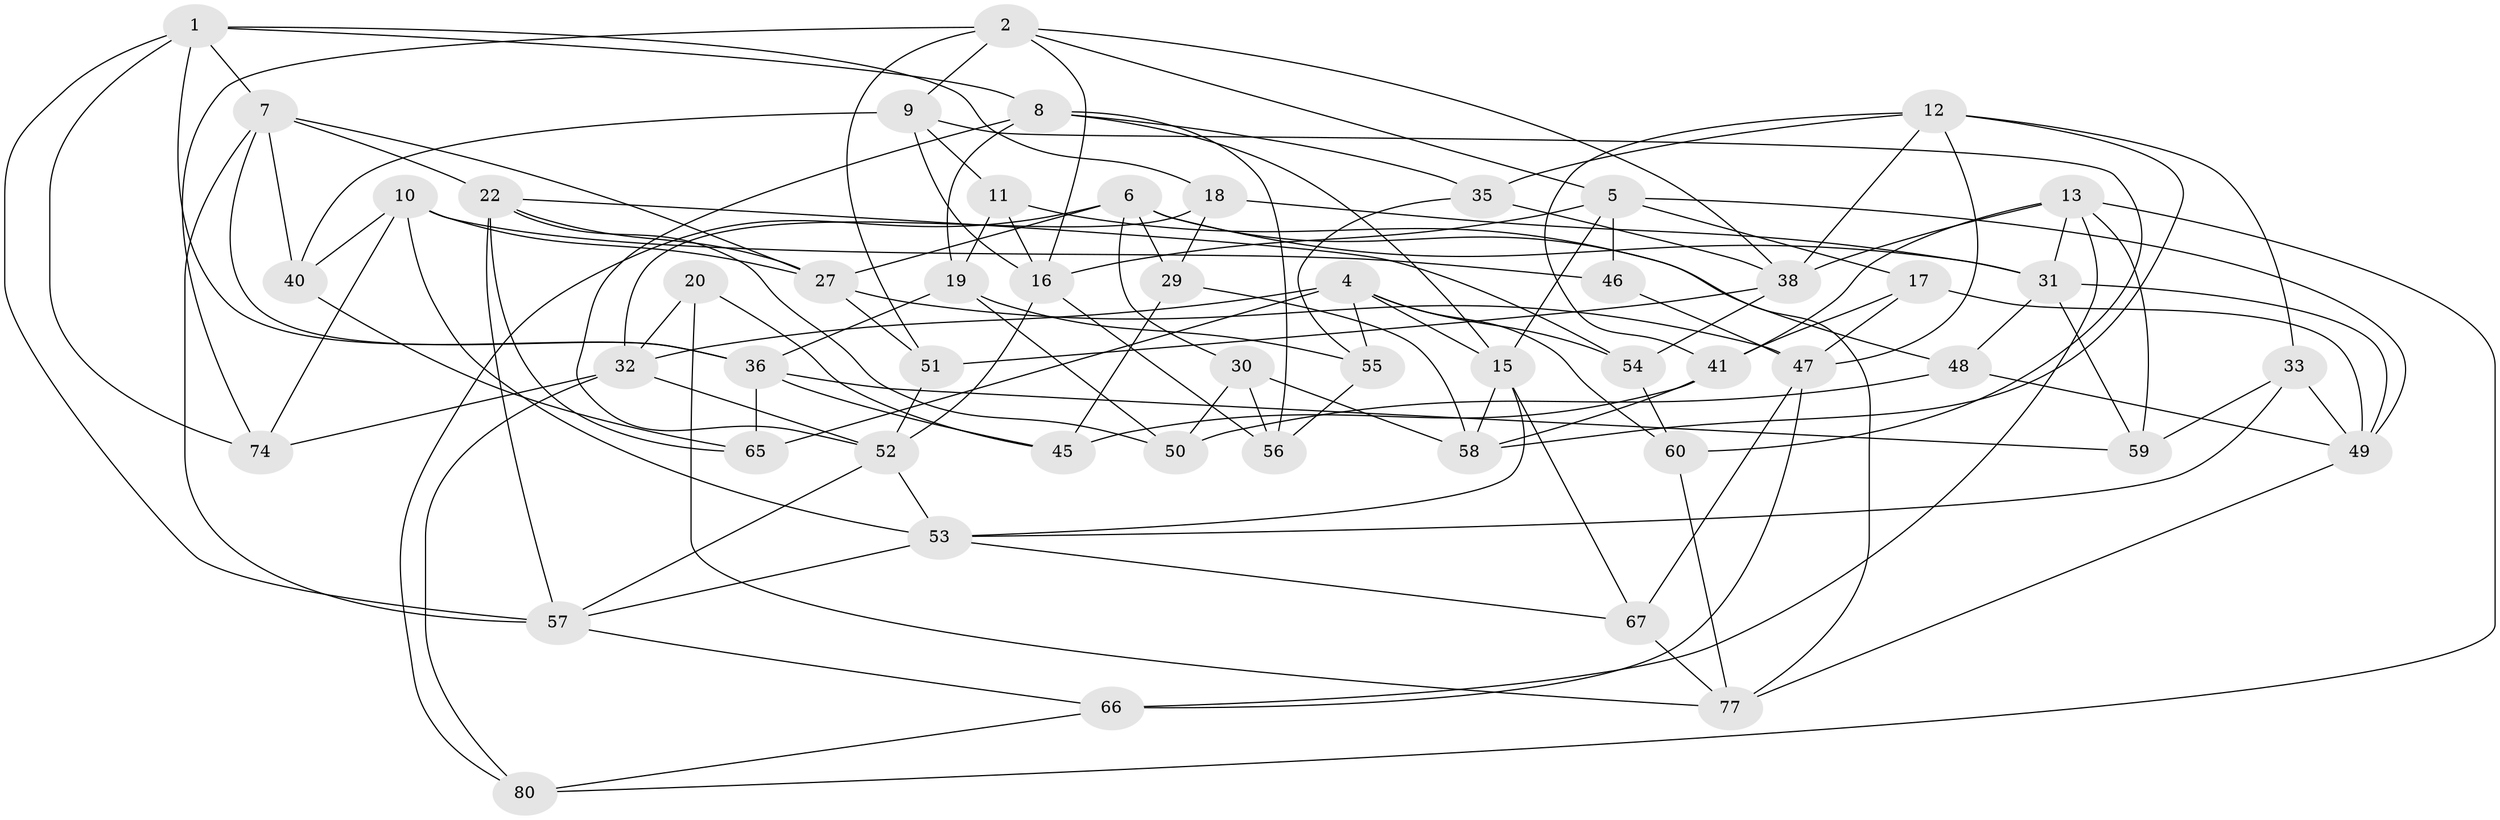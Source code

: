 // original degree distribution, {4: 1.0}
// Generated by graph-tools (version 1.1) at 2025/11/02/27/25 16:11:43]
// undirected, 52 vertices, 128 edges
graph export_dot {
graph [start="1"]
  node [color=gray90,style=filled];
  1 [super="+3"];
  2 [super="+21"];
  4 [super="+25"];
  5 [super="+23"];
  6 [super="+42"];
  7 [super="+28"];
  8 [super="+37"];
  9 [super="+34"];
  10 [super="+71"];
  11 [super="+24"];
  12 [super="+78"];
  13 [super="+14"];
  15 [super="+26"];
  16 [super="+76"];
  17;
  18;
  19 [super="+75"];
  20;
  22 [super="+43"];
  27 [super="+72"];
  29;
  30;
  31 [super="+39"];
  32 [super="+62"];
  33;
  35;
  36 [super="+44"];
  38 [super="+68"];
  40;
  41 [super="+73"];
  45;
  46;
  47 [super="+64"];
  48;
  49 [super="+70"];
  50;
  51;
  52 [super="+81"];
  53 [super="+69"];
  54;
  55;
  56;
  57 [super="+63"];
  58 [super="+61"];
  59;
  60;
  65;
  66;
  67;
  74;
  77 [super="+79"];
  80;
  1 -- 36;
  1 -- 74;
  1 -- 18;
  1 -- 8;
  1 -- 7;
  1 -- 57;
  2 -- 5;
  2 -- 16;
  2 -- 51;
  2 -- 74;
  2 -- 38;
  2 -- 9;
  4 -- 54;
  4 -- 15;
  4 -- 55;
  4 -- 32;
  4 -- 65;
  4 -- 60;
  5 -- 16;
  5 -- 17;
  5 -- 49;
  5 -- 46;
  5 -- 15;
  6 -- 31;
  6 -- 30;
  6 -- 80;
  6 -- 27;
  6 -- 77;
  6 -- 29;
  7 -- 22;
  7 -- 40;
  7 -- 27;
  7 -- 36;
  7 -- 57;
  8 -- 52;
  8 -- 56;
  8 -- 35;
  8 -- 15;
  8 -- 19;
  9 -- 60;
  9 -- 40;
  9 -- 11 [weight=2];
  9 -- 16;
  10 -- 74;
  10 -- 46 [weight=2];
  10 -- 27;
  10 -- 40;
  10 -- 53;
  11 -- 16;
  11 -- 19 [weight=2];
  11 -- 48;
  12 -- 33;
  12 -- 35;
  12 -- 58;
  12 -- 38;
  12 -- 47;
  12 -- 41;
  13 -- 31;
  13 -- 66;
  13 -- 80;
  13 -- 59;
  13 -- 38;
  13 -- 41;
  15 -- 53;
  15 -- 67;
  15 -- 58;
  16 -- 56;
  16 -- 52;
  17 -- 47;
  17 -- 41;
  17 -- 49;
  18 -- 29;
  18 -- 31;
  18 -- 32;
  19 -- 50;
  19 -- 36;
  19 -- 55;
  20 -- 45;
  20 -- 77 [weight=2];
  20 -- 32;
  22 -- 54;
  22 -- 65;
  22 -- 57;
  22 -- 50;
  22 -- 27;
  27 -- 51;
  27 -- 47;
  29 -- 58;
  29 -- 45;
  30 -- 56;
  30 -- 50;
  30 -- 58;
  31 -- 48;
  31 -- 49;
  31 -- 59;
  32 -- 52;
  32 -- 74;
  32 -- 80;
  33 -- 59;
  33 -- 53;
  33 -- 49;
  35 -- 55;
  35 -- 38;
  36 -- 65;
  36 -- 45;
  36 -- 59;
  38 -- 54;
  38 -- 51;
  40 -- 65;
  41 -- 45;
  41 -- 58 [weight=2];
  46 -- 47;
  47 -- 66;
  47 -- 67;
  48 -- 49;
  48 -- 50;
  49 -- 77;
  51 -- 52;
  52 -- 53;
  52 -- 57;
  53 -- 57;
  53 -- 67;
  54 -- 60;
  55 -- 56;
  57 -- 66;
  60 -- 77;
  66 -- 80;
  67 -- 77;
}
